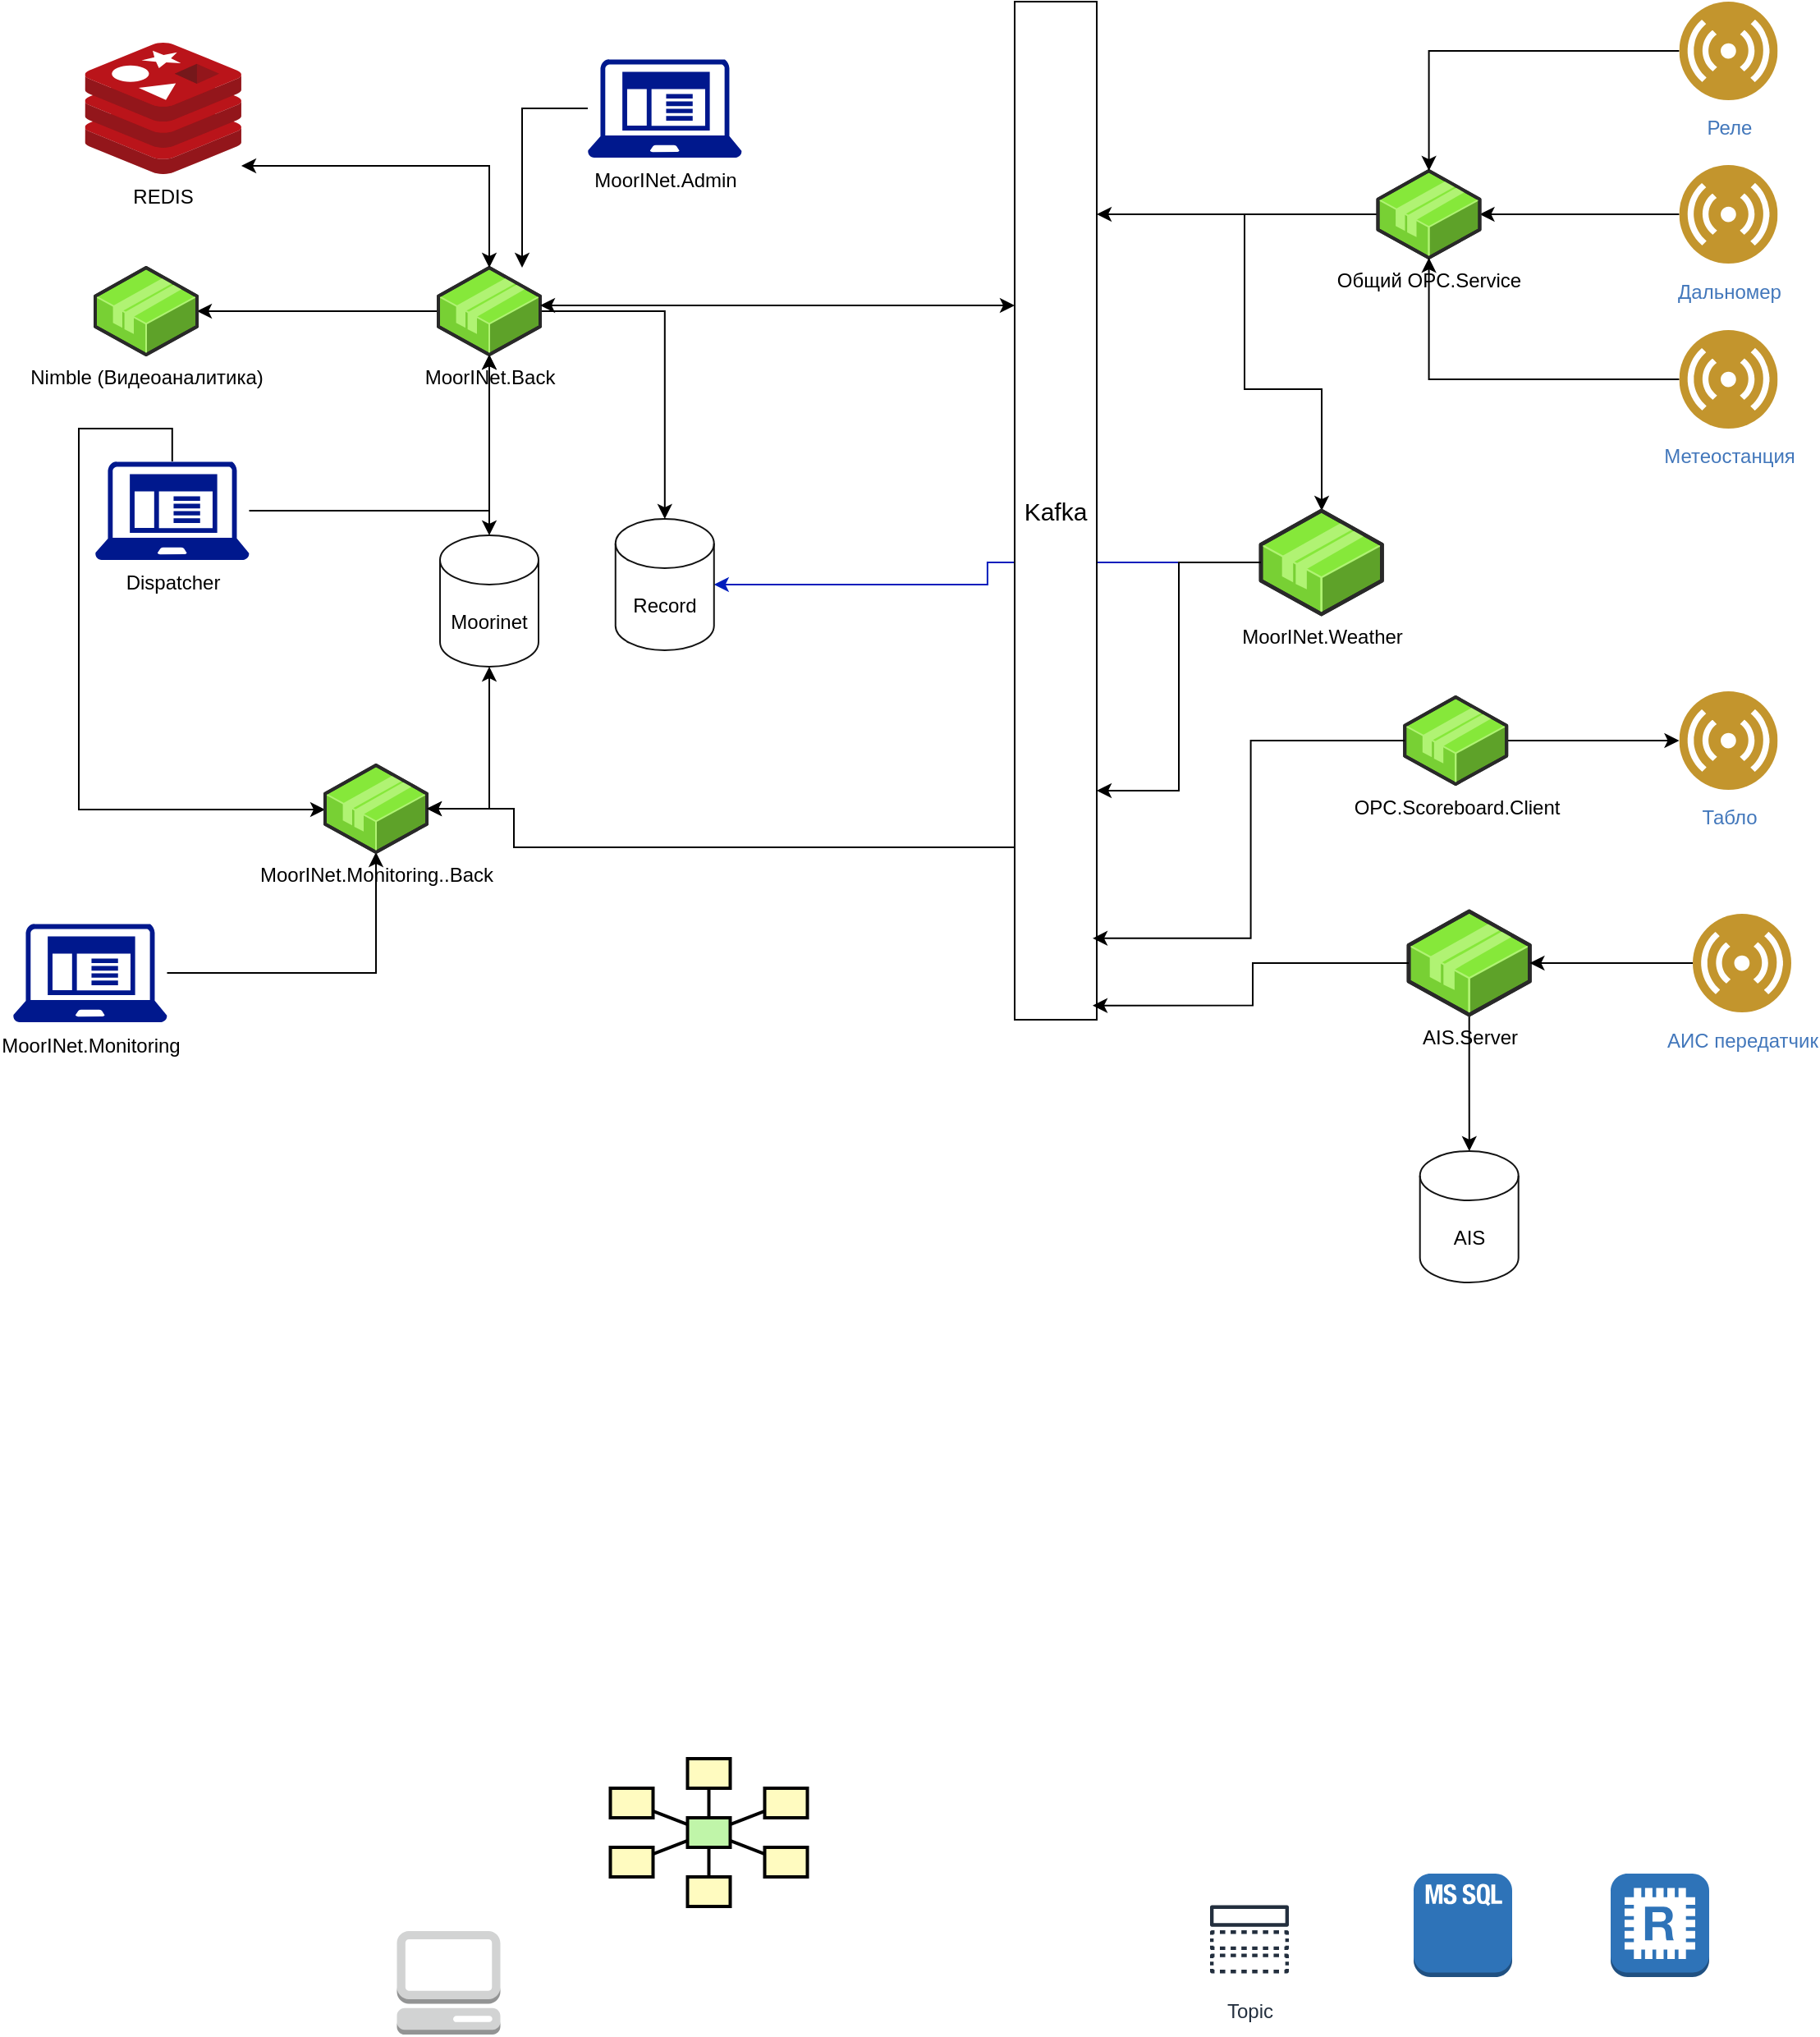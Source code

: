 <mxfile version="24.2.1" type="github" pages="3">
  <diagram name="Архитектура MoorINEt" id="Mr9srXh7-GfqGZqTZkpS">
    <mxGraphModel dx="1687" dy="878" grid="1" gridSize="10" guides="1" tooltips="1" connect="1" arrows="1" fold="1" page="1" pageScale="1" pageWidth="1169" pageHeight="827" math="0" shadow="0">
      <root>
        <mxCell id="0" />
        <mxCell id="1" parent="0" />
        <mxCell id="Fs93H_DkSz9XMdRRdmED-113" style="edgeStyle=orthogonalEdgeStyle;rounded=0;orthogonalLoop=1;jettySize=auto;html=1;fillColor=#0050ef;strokeColor=#001DBC;" edge="1" parent="1" source="Fs93H_DkSz9XMdRRdmED-89" target="Fs93H_DkSz9XMdRRdmED-7">
          <mxGeometry relative="1" as="geometry" />
        </mxCell>
        <mxCell id="Fs93H_DkSz9XMdRRdmED-5" value="AIS" style="shape=cylinder3;whiteSpace=wrap;html=1;boundedLbl=1;backgroundOutline=1;size=15;strokeColor=#121212;fillColor=none;" vertex="1" parent="1">
          <mxGeometry x="886.85" y="720" width="60" height="80" as="geometry" />
        </mxCell>
        <mxCell id="Fs93H_DkSz9XMdRRdmED-6" value="Moorinet" style="shape=cylinder3;whiteSpace=wrap;html=1;boundedLbl=1;backgroundOutline=1;size=15;strokeColor=#121212;fillColor=none;" vertex="1" parent="1">
          <mxGeometry x="290" y="345" width="60" height="80" as="geometry" />
        </mxCell>
        <mxCell id="Fs93H_DkSz9XMdRRdmED-7" value="Record" style="shape=cylinder3;whiteSpace=wrap;html=1;boundedLbl=1;backgroundOutline=1;size=15;strokeColor=#121212;fillColor=none;" vertex="1" parent="1">
          <mxGeometry x="396.88" y="335" width="60" height="80" as="geometry" />
        </mxCell>
        <mxCell id="Fs93H_DkSz9XMdRRdmED-17" value="" style="outlineConnect=0;dashed=0;verticalLabelPosition=bottom;verticalAlign=top;align=center;html=1;shape=mxgraph.aws3.redis;fillColor=#2E73B8;gradientColor=none;" vertex="1" parent="1">
          <mxGeometry x="1003" y="1160" width="60" height="63" as="geometry" />
        </mxCell>
        <mxCell id="Fs93H_DkSz9XMdRRdmED-18" value="" style="outlineConnect=0;dashed=0;verticalLabelPosition=bottom;verticalAlign=top;align=center;html=1;shape=mxgraph.aws3.ms_sql_instance_2;fillColor=#2E73B8;gradientColor=none;" vertex="1" parent="1">
          <mxGeometry x="883" y="1160" width="60" height="63" as="geometry" />
        </mxCell>
        <mxCell id="Fs93H_DkSz9XMdRRdmED-19" value="" style="outlineConnect=0;dashed=0;verticalLabelPosition=bottom;verticalAlign=top;align=center;html=1;shape=mxgraph.aws3.management_console;fillColor=#D2D3D3;gradientColor=none;" vertex="1" parent="1">
          <mxGeometry x="263.75" y="1195" width="63" height="63" as="geometry" />
        </mxCell>
        <mxCell id="Fs93H_DkSz9XMdRRdmED-21" value="Topic" style="sketch=0;outlineConnect=0;fontColor=#232F3E;gradientColor=none;strokeColor=#232F3E;fillColor=#ffffff;dashed=0;verticalLabelPosition=bottom;verticalAlign=top;align=center;html=1;fontSize=12;fontStyle=0;aspect=fixed;shape=mxgraph.aws4.resourceIcon;resIcon=mxgraph.aws4.topic;" vertex="1" parent="1">
          <mxGeometry x="753" y="1170" width="60" height="60" as="geometry" />
        </mxCell>
        <mxCell id="Fs93H_DkSz9XMdRRdmED-99" style="edgeStyle=orthogonalEdgeStyle;rounded=0;orthogonalLoop=1;jettySize=auto;html=1;" edge="1" parent="1" source="Fs93H_DkSz9XMdRRdmED-22" target="Fs93H_DkSz9XMdRRdmED-7">
          <mxGeometry relative="1" as="geometry" />
        </mxCell>
        <mxCell id="Fs93H_DkSz9XMdRRdmED-104" style="edgeStyle=orthogonalEdgeStyle;rounded=0;orthogonalLoop=1;jettySize=auto;html=1;startArrow=classic;startFill=1;" edge="1" parent="1" source="Fs93H_DkSz9XMdRRdmED-22" target="Fs93H_DkSz9XMdRRdmED-6">
          <mxGeometry relative="1" as="geometry" />
        </mxCell>
        <mxCell id="Fs93H_DkSz9XMdRRdmED-106" style="edgeStyle=orthogonalEdgeStyle;rounded=0;orthogonalLoop=1;jettySize=auto;html=1;" edge="1" parent="1" source="Fs93H_DkSz9XMdRRdmED-22" target="Fs93H_DkSz9XMdRRdmED-105">
          <mxGeometry relative="1" as="geometry" />
        </mxCell>
        <mxCell id="Fs93H_DkSz9XMdRRdmED-22" value="MoorINet.Back" style="verticalLabelPosition=bottom;html=1;verticalAlign=top;strokeWidth=1;align=center;outlineConnect=0;dashed=0;outlineConnect=0;shape=mxgraph.aws3d.application2;fillColor=#86E83A;strokeColor=#B0F373;aspect=fixed;" vertex="1" parent="1">
          <mxGeometry x="289" y="182" width="62" height="53" as="geometry" />
        </mxCell>
        <mxCell id="Fs93H_DkSz9XMdRRdmED-116" style="edgeStyle=orthogonalEdgeStyle;rounded=0;orthogonalLoop=1;jettySize=auto;html=1;" edge="1" parent="1" source="Fs93H_DkSz9XMdRRdmED-23" target="Fs93H_DkSz9XMdRRdmED-5">
          <mxGeometry relative="1" as="geometry" />
        </mxCell>
        <mxCell id="Fs93H_DkSz9XMdRRdmED-23" value="AIS.Server" style="verticalLabelPosition=bottom;html=1;verticalAlign=top;strokeWidth=1;align=center;outlineConnect=0;dashed=0;outlineConnect=0;shape=mxgraph.aws3d.application2;fillColor=#86E83A;strokeColor=#B0F373;aspect=fixed;" vertex="1" parent="1">
          <mxGeometry x="880" y="574" width="73.7" height="63" as="geometry" />
        </mxCell>
        <mxCell id="Fs93H_DkSz9XMdRRdmED-109" style="edgeStyle=orthogonalEdgeStyle;rounded=0;orthogonalLoop=1;jettySize=auto;html=1;" edge="1" parent="1" source="Fs93H_DkSz9XMdRRdmED-24" target="Fs93H_DkSz9XMdRRdmED-22">
          <mxGeometry relative="1" as="geometry" />
        </mxCell>
        <mxCell id="Fs93H_DkSz9XMdRRdmED-110" style="edgeStyle=orthogonalEdgeStyle;rounded=0;orthogonalLoop=1;jettySize=auto;html=1;" edge="1" parent="1" source="Fs93H_DkSz9XMdRRdmED-24" target="Fs93H_DkSz9XMdRRdmED-67">
          <mxGeometry relative="1" as="geometry">
            <Array as="points">
              <mxPoint x="70" y="280" />
              <mxPoint x="70" y="512" />
            </Array>
          </mxGeometry>
        </mxCell>
        <mxCell id="Fs93H_DkSz9XMdRRdmED-24" value="Dispatcher" style="sketch=0;aspect=fixed;pointerEvents=1;shadow=0;dashed=0;html=1;strokeColor=none;labelPosition=center;verticalLabelPosition=bottom;verticalAlign=top;align=center;fillColor=#00188D;shape=mxgraph.mscae.enterprise.client_application" vertex="1" parent="1">
          <mxGeometry x="80" y="300" width="93.75" height="60" as="geometry" />
        </mxCell>
        <mxCell id="Fs93H_DkSz9XMdRRdmED-108" style="edgeStyle=orthogonalEdgeStyle;rounded=0;orthogonalLoop=1;jettySize=auto;html=1;" edge="1" parent="1" source="Fs93H_DkSz9XMdRRdmED-25" target="Fs93H_DkSz9XMdRRdmED-22">
          <mxGeometry relative="1" as="geometry">
            <Array as="points">
              <mxPoint x="340" y="85" />
            </Array>
          </mxGeometry>
        </mxCell>
        <mxCell id="Fs93H_DkSz9XMdRRdmED-25" value="Moo&lt;span style=&quot;background-color: initial;&quot;&gt;rINet.Admin&lt;/span&gt;" style="sketch=0;aspect=fixed;pointerEvents=1;shadow=0;dashed=0;html=1;strokeColor=none;labelPosition=center;verticalLabelPosition=bottom;verticalAlign=top;align=center;fillColor=#00188D;shape=mxgraph.mscae.enterprise.client_application" vertex="1" parent="1">
          <mxGeometry x="380" y="55" width="93.75" height="60" as="geometry" />
        </mxCell>
        <mxCell id="Fs93H_DkSz9XMdRRdmED-68" style="edgeStyle=orthogonalEdgeStyle;rounded=0;orthogonalLoop=1;jettySize=auto;html=1;" edge="1" parent="1" source="Fs93H_DkSz9XMdRRdmED-26" target="Fs93H_DkSz9XMdRRdmED-67">
          <mxGeometry relative="1" as="geometry" />
        </mxCell>
        <mxCell id="Fs93H_DkSz9XMdRRdmED-26" value="MoorINet.Monitoring" style="sketch=0;aspect=fixed;pointerEvents=1;shadow=0;dashed=0;html=1;strokeColor=none;labelPosition=center;verticalLabelPosition=bottom;verticalAlign=top;align=center;fillColor=#00188D;shape=mxgraph.mscae.enterprise.client_application" vertex="1" parent="1">
          <mxGeometry x="30" y="581.5" width="93.75" height="60" as="geometry" />
        </mxCell>
        <mxCell id="Fs93H_DkSz9XMdRRdmED-27" value="" style="strokeWidth=2;dashed=0;align=center;fontSize=8;shape=rect;fillColor=#fffbc0;strokeColor=#000000;" vertex="1" parent="1">
          <mxGeometry x="440.75" y="1090" width="26" height="18" as="geometry" />
        </mxCell>
        <mxCell id="Fs93H_DkSz9XMdRRdmED-28" value="" style="strokeWidth=2;dashed=0;align=center;fontSize=8;shape=rect;fillColor=#fffbc0;strokeColor=#000000;" vertex="1" parent="1">
          <mxGeometry x="393.75" y="1108" width="26" height="18" as="geometry" />
        </mxCell>
        <mxCell id="Fs93H_DkSz9XMdRRdmED-29" value="" style="strokeWidth=2;dashed=0;align=center;fontSize=8;shape=rect;fillColor=#fffbc0;strokeColor=#000000;" vertex="1" parent="1">
          <mxGeometry x="487.75" y="1108" width="26" height="18" as="geometry" />
        </mxCell>
        <mxCell id="Fs93H_DkSz9XMdRRdmED-30" value="" style="strokeWidth=2;dashed=0;align=center;fontSize=8;shape=rect;fillColor=#fffbc0;strokeColor=#000000;" vertex="1" parent="1">
          <mxGeometry x="393.75" y="1144" width="26" height="18" as="geometry" />
        </mxCell>
        <mxCell id="Fs93H_DkSz9XMdRRdmED-31" value="" style="strokeWidth=2;dashed=0;align=center;fontSize=8;shape=rect;fillColor=#fffbc0;strokeColor=#000000;" vertex="1" parent="1">
          <mxGeometry x="487.75" y="1144" width="26" height="18" as="geometry" />
        </mxCell>
        <mxCell id="Fs93H_DkSz9XMdRRdmED-32" value="" style="strokeWidth=2;dashed=0;align=center;fontSize=8;shape=rect;fillColor=#fffbc0;strokeColor=#000000;" vertex="1" parent="1">
          <mxGeometry x="440.75" y="1162" width="26" height="18" as="geometry" />
        </mxCell>
        <mxCell id="Fs93H_DkSz9XMdRRdmED-33" value="" style="strokeWidth=2;dashed=0;align=center;fontSize=8;shape=rect;fillColor=#c0f5a9;strokeColor=#000000;" vertex="1" parent="1">
          <mxGeometry x="440.75" y="1126" width="26" height="18" as="geometry" />
        </mxCell>
        <mxCell id="Fs93H_DkSz9XMdRRdmED-34" value="" style="edgeStyle=none;endArrow=none;dashed=0;html=1;strokeWidth=2;rounded=0;" edge="1" source="Fs93H_DkSz9XMdRRdmED-33" target="Fs93H_DkSz9XMdRRdmED-27" parent="1">
          <mxGeometry relative="1" as="geometry" />
        </mxCell>
        <mxCell id="Fs93H_DkSz9XMdRRdmED-35" value="" style="edgeStyle=none;endArrow=none;dashed=0;html=1;strokeWidth=2;rounded=0;" edge="1" source="Fs93H_DkSz9XMdRRdmED-33" target="Fs93H_DkSz9XMdRRdmED-28" parent="1">
          <mxGeometry relative="1" as="geometry" />
        </mxCell>
        <mxCell id="Fs93H_DkSz9XMdRRdmED-36" value="" style="edgeStyle=none;endArrow=none;dashed=0;html=1;strokeWidth=2;rounded=0;" edge="1" source="Fs93H_DkSz9XMdRRdmED-33" target="Fs93H_DkSz9XMdRRdmED-29" parent="1">
          <mxGeometry relative="1" as="geometry" />
        </mxCell>
        <mxCell id="Fs93H_DkSz9XMdRRdmED-37" value="" style="edgeStyle=none;endArrow=none;dashed=0;html=1;strokeWidth=2;rounded=0;" edge="1" source="Fs93H_DkSz9XMdRRdmED-33" target="Fs93H_DkSz9XMdRRdmED-30" parent="1">
          <mxGeometry relative="1" as="geometry" />
        </mxCell>
        <mxCell id="Fs93H_DkSz9XMdRRdmED-38" value="" style="edgeStyle=none;endArrow=none;dashed=0;html=1;strokeWidth=2;rounded=0;" edge="1" source="Fs93H_DkSz9XMdRRdmED-33" target="Fs93H_DkSz9XMdRRdmED-31" parent="1">
          <mxGeometry relative="1" as="geometry" />
        </mxCell>
        <mxCell id="Fs93H_DkSz9XMdRRdmED-39" value="" style="edgeStyle=none;endArrow=none;dashed=0;html=1;strokeWidth=2;rounded=0;" edge="1" source="Fs93H_DkSz9XMdRRdmED-33" target="Fs93H_DkSz9XMdRRdmED-32" parent="1">
          <mxGeometry relative="1" as="geometry" />
        </mxCell>
        <mxCell id="Fs93H_DkSz9XMdRRdmED-115" style="edgeStyle=orthogonalEdgeStyle;rounded=0;orthogonalLoop=1;jettySize=auto;html=1;startArrow=classic;startFill=1;" edge="1" parent="1" source="Fs93H_DkSz9XMdRRdmED-40" target="Fs93H_DkSz9XMdRRdmED-22">
          <mxGeometry relative="1" as="geometry">
            <Array as="points">
              <mxPoint x="320" y="120" />
            </Array>
          </mxGeometry>
        </mxCell>
        <mxCell id="Fs93H_DkSz9XMdRRdmED-40" value="REDIS" style="image;sketch=0;aspect=fixed;html=1;points=[];align=center;fontSize=12;image=img/lib/mscae/Cache_Redis_Product.svg;" vertex="1" parent="1">
          <mxGeometry x="73.75" y="45" width="95.24" height="80" as="geometry" />
        </mxCell>
        <mxCell id="Fs93H_DkSz9XMdRRdmED-42" style="edgeStyle=orthogonalEdgeStyle;rounded=0;orthogonalLoop=1;jettySize=auto;html=1;" edge="1" parent="1" source="Fs93H_DkSz9XMdRRdmED-41" target="Fs93H_DkSz9XMdRRdmED-23">
          <mxGeometry relative="1" as="geometry" />
        </mxCell>
        <mxCell id="Fs93H_DkSz9XMdRRdmED-41" value="АИС передатчик" style="image;aspect=fixed;perimeter=ellipsePerimeter;html=1;align=center;shadow=0;dashed=0;fontColor=#4277BB;labelBackgroundColor=default;fontSize=12;spacingTop=3;image=img/lib/ibm/users/sensor.svg;" vertex="1" parent="1">
          <mxGeometry x="1053" y="575.5" width="60" height="60" as="geometry" />
        </mxCell>
        <mxCell id="Fs93H_DkSz9XMdRRdmED-54" style="edgeStyle=orthogonalEdgeStyle;rounded=0;orthogonalLoop=1;jettySize=auto;html=1;" edge="1" parent="1" source="Fs93H_DkSz9XMdRRdmED-52" target="Fs93H_DkSz9XMdRRdmED-53">
          <mxGeometry relative="1" as="geometry" />
        </mxCell>
        <mxCell id="Fs93H_DkSz9XMdRRdmED-52" value="Дальномер" style="image;aspect=fixed;perimeter=ellipsePerimeter;html=1;align=center;shadow=0;dashed=0;fontColor=#4277BB;labelBackgroundColor=default;fontSize=12;spacingTop=3;image=img/lib/ibm/users/sensor.svg;" vertex="1" parent="1">
          <mxGeometry x="1044.75" y="119.5" width="60" height="60" as="geometry" />
        </mxCell>
        <mxCell id="Fs93H_DkSz9XMdRRdmED-88" style="edgeStyle=orthogonalEdgeStyle;rounded=0;orthogonalLoop=1;jettySize=auto;html=1;" edge="1" parent="1" source="Fs93H_DkSz9XMdRRdmED-53" target="Fs93H_DkSz9XMdRRdmED-87">
          <mxGeometry relative="1" as="geometry">
            <Array as="points">
              <mxPoint x="710" y="150" />
              <mxPoint x="710" y="150" />
            </Array>
          </mxGeometry>
        </mxCell>
        <mxCell id="Fs93H_DkSz9XMdRRdmED-94" style="edgeStyle=orthogonalEdgeStyle;rounded=0;orthogonalLoop=1;jettySize=auto;html=1;" edge="1" parent="1" source="Fs93H_DkSz9XMdRRdmED-53" target="Fs93H_DkSz9XMdRRdmED-89">
          <mxGeometry relative="1" as="geometry">
            <Array as="points">
              <mxPoint x="780" y="150" />
              <mxPoint x="780" y="256" />
              <mxPoint x="827" y="256" />
            </Array>
          </mxGeometry>
        </mxCell>
        <mxCell id="Fs93H_DkSz9XMdRRdmED-53" value="Общий OPC.Service" style="verticalLabelPosition=bottom;html=1;verticalAlign=top;strokeWidth=1;align=center;outlineConnect=0;dashed=0;outlineConnect=0;shape=mxgraph.aws3d.application2;fillColor=#86E83A;strokeColor=#B0F373;aspect=fixed;" vertex="1" parent="1">
          <mxGeometry x="861.25" y="123" width="62" height="53" as="geometry" />
        </mxCell>
        <mxCell id="Fs93H_DkSz9XMdRRdmED-55" value="Табло" style="image;aspect=fixed;perimeter=ellipsePerimeter;html=1;align=center;shadow=0;dashed=0;fontColor=#4277BB;labelBackgroundColor=default;fontSize=12;spacingTop=3;image=img/lib/ibm/users/sensor.svg;" vertex="1" parent="1">
          <mxGeometry x="1044.75" y="440" width="60" height="60" as="geometry" />
        </mxCell>
        <mxCell id="Fs93H_DkSz9XMdRRdmED-57" style="edgeStyle=orthogonalEdgeStyle;rounded=0;orthogonalLoop=1;jettySize=auto;html=1;" edge="1" parent="1" source="Fs93H_DkSz9XMdRRdmED-56" target="Fs93H_DkSz9XMdRRdmED-55">
          <mxGeometry relative="1" as="geometry" />
        </mxCell>
        <mxCell id="Fs93H_DkSz9XMdRRdmED-56" value="OPC.Scoreboard.Client" style="verticalLabelPosition=bottom;html=1;verticalAlign=top;strokeWidth=1;align=center;outlineConnect=0;dashed=0;outlineConnect=0;shape=mxgraph.aws3d.application2;fillColor=#86E83A;strokeColor=#B0F373;aspect=fixed;" vertex="1" parent="1">
          <mxGeometry x="877.6" y="443.5" width="62" height="53" as="geometry" />
        </mxCell>
        <mxCell id="Fs93H_DkSz9XMdRRdmED-67" value="MoorINet.Monitoring.&lt;span style=&quot;background-color: initial;&quot;&gt;.Back&lt;/span&gt;" style="verticalLabelPosition=bottom;html=1;verticalAlign=top;strokeWidth=1;align=center;outlineConnect=0;dashed=0;outlineConnect=0;shape=mxgraph.aws3d.application2;fillColor=#86E83A;strokeColor=#B0F373;aspect=fixed;" vertex="1" parent="1">
          <mxGeometry x="220" y="485" width="62" height="53" as="geometry" />
        </mxCell>
        <mxCell id="Fs93H_DkSz9XMdRRdmED-84" style="edgeStyle=orthogonalEdgeStyle;rounded=0;orthogonalLoop=1;jettySize=auto;html=1;" edge="1" parent="1" source="Fs93H_DkSz9XMdRRdmED-83" target="Fs93H_DkSz9XMdRRdmED-53">
          <mxGeometry relative="1" as="geometry" />
        </mxCell>
        <mxCell id="Fs93H_DkSz9XMdRRdmED-83" value="Метеостанция" style="image;aspect=fixed;perimeter=ellipsePerimeter;html=1;align=center;shadow=0;dashed=0;fontColor=#4277BB;labelBackgroundColor=default;fontSize=12;spacingTop=3;image=img/lib/ibm/users/sensor.svg;" vertex="1" parent="1">
          <mxGeometry x="1044.75" y="220" width="60" height="60" as="geometry" />
        </mxCell>
        <mxCell id="Fs93H_DkSz9XMdRRdmED-86" style="edgeStyle=orthogonalEdgeStyle;rounded=0;orthogonalLoop=1;jettySize=auto;html=1;" edge="1" parent="1" source="Fs93H_DkSz9XMdRRdmED-85" target="Fs93H_DkSz9XMdRRdmED-53">
          <mxGeometry relative="1" as="geometry" />
        </mxCell>
        <mxCell id="Fs93H_DkSz9XMdRRdmED-85" value="Реле" style="image;aspect=fixed;perimeter=ellipsePerimeter;html=1;align=center;shadow=0;dashed=0;fontColor=#4277BB;labelBackgroundColor=default;fontSize=12;spacingTop=3;image=img/lib/ibm/users/sensor.svg;" vertex="1" parent="1">
          <mxGeometry x="1044.75" y="20" width="60" height="60" as="geometry" />
        </mxCell>
        <mxCell id="Fs93H_DkSz9XMdRRdmED-92" style="edgeStyle=orthogonalEdgeStyle;rounded=0;orthogonalLoop=1;jettySize=auto;html=1;startArrow=classic;startFill=1;" edge="1" parent="1" source="Fs93H_DkSz9XMdRRdmED-87" target="Fs93H_DkSz9XMdRRdmED-22">
          <mxGeometry relative="1" as="geometry">
            <Array as="points">
              <mxPoint x="560" y="205" />
              <mxPoint x="560" y="205" />
            </Array>
          </mxGeometry>
        </mxCell>
        <mxCell id="Fs93H_DkSz9XMdRRdmED-98" style="edgeStyle=orthogonalEdgeStyle;rounded=0;orthogonalLoop=1;jettySize=auto;html=1;" edge="1" parent="1" source="Fs93H_DkSz9XMdRRdmED-87" target="Fs93H_DkSz9XMdRRdmED-67">
          <mxGeometry relative="1" as="geometry">
            <Array as="points">
              <mxPoint x="335" y="535" />
            </Array>
          </mxGeometry>
        </mxCell>
        <mxCell id="Fs93H_DkSz9XMdRRdmED-87" value="&lt;font style=&quot;font-size: 15px;&quot;&gt;Kafka&lt;/font&gt;" style="rounded=0;whiteSpace=wrap;html=1;" vertex="1" parent="1">
          <mxGeometry x="640" y="20" width="50" height="620" as="geometry" />
        </mxCell>
        <mxCell id="Fs93H_DkSz9XMdRRdmED-89" value="MoorINet.Weather" style="verticalLabelPosition=bottom;html=1;verticalAlign=top;strokeWidth=1;align=center;outlineConnect=0;dashed=0;outlineConnect=0;shape=mxgraph.aws3d.application2;fillColor=#86E83A;strokeColor=#B0F373;aspect=fixed;" vertex="1" parent="1">
          <mxGeometry x="790" y="330" width="73.7" height="63" as="geometry" />
        </mxCell>
        <mxCell id="Fs93H_DkSz9XMdRRdmED-91" style="edgeStyle=orthogonalEdgeStyle;rounded=0;orthogonalLoop=1;jettySize=auto;html=1;entryX=1;entryY=0.775;entryDx=0;entryDy=0;entryPerimeter=0;" edge="1" parent="1" source="Fs93H_DkSz9XMdRRdmED-89" target="Fs93H_DkSz9XMdRRdmED-87">
          <mxGeometry relative="1" as="geometry" />
        </mxCell>
        <mxCell id="Fs93H_DkSz9XMdRRdmED-103" style="edgeStyle=orthogonalEdgeStyle;rounded=0;orthogonalLoop=1;jettySize=auto;html=1;entryX=0.5;entryY=1;entryDx=0;entryDy=0;entryPerimeter=0;startArrow=classic;startFill=1;" edge="1" parent="1" source="Fs93H_DkSz9XMdRRdmED-67" target="Fs93H_DkSz9XMdRRdmED-6">
          <mxGeometry relative="1" as="geometry" />
        </mxCell>
        <mxCell id="Fs93H_DkSz9XMdRRdmED-105" value="Nimble (Видеоаналитика)&lt;div&gt;&lt;br&gt;&lt;/div&gt;" style="verticalLabelPosition=bottom;html=1;verticalAlign=top;strokeWidth=1;align=center;outlineConnect=0;dashed=0;outlineConnect=0;shape=mxgraph.aws3d.application2;fillColor=#86E83A;strokeColor=#B0F373;aspect=fixed;" vertex="1" parent="1">
          <mxGeometry x="80" y="182" width="62" height="53" as="geometry" />
        </mxCell>
        <mxCell id="Fs93H_DkSz9XMdRRdmED-107" style="edgeStyle=orthogonalEdgeStyle;rounded=0;orthogonalLoop=1;jettySize=auto;html=1;entryX=0.95;entryY=0.92;entryDx=0;entryDy=0;entryPerimeter=0;" edge="1" parent="1" source="Fs93H_DkSz9XMdRRdmED-56" target="Fs93H_DkSz9XMdRRdmED-87">
          <mxGeometry relative="1" as="geometry" />
        </mxCell>
        <mxCell id="Fs93H_DkSz9XMdRRdmED-112" style="edgeStyle=orthogonalEdgeStyle;rounded=0;orthogonalLoop=1;jettySize=auto;html=1;entryX=0.95;entryY=0.986;entryDx=0;entryDy=0;entryPerimeter=0;" edge="1" parent="1" source="Fs93H_DkSz9XMdRRdmED-23" target="Fs93H_DkSz9XMdRRdmED-87">
          <mxGeometry relative="1" as="geometry" />
        </mxCell>
      </root>
    </mxGraphModel>
  </diagram>
  <diagram name="Схема потоков" id="F0cS0Gs8Mj0JFTBbpX2X">
    <mxGraphModel dx="1687" dy="878" grid="1" gridSize="10" guides="1" tooltips="1" connect="1" arrows="1" fold="1" page="1" pageScale="1" pageWidth="1169" pageHeight="827" math="0" shadow="0">
      <root>
        <mxCell id="6UkphGLPWZeksNI3lMy7-0" />
        <mxCell id="6UkphGLPWZeksNI3lMy7-1" parent="6UkphGLPWZeksNI3lMy7-0" />
        <mxCell id="6UkphGLPWZeksNI3lMy7-2" style="edgeStyle=orthogonalEdgeStyle;rounded=0;orthogonalLoop=1;jettySize=auto;html=1;fillColor=#0050ef;strokeColor=#001DBC;" edge="1" parent="6UkphGLPWZeksNI3lMy7-1" source="6UkphGLPWZeksNI3lMy7-56" target="6UkphGLPWZeksNI3lMy7-5">
          <mxGeometry relative="1" as="geometry" />
        </mxCell>
        <mxCell id="6UkphGLPWZeksNI3lMy7-3" value="AIS" style="shape=cylinder3;whiteSpace=wrap;html=1;boundedLbl=1;backgroundOutline=1;size=15;strokeColor=#121212;fillColor=none;" vertex="1" parent="6UkphGLPWZeksNI3lMy7-1">
          <mxGeometry x="886.85" y="720" width="60" height="80" as="geometry" />
        </mxCell>
        <mxCell id="6UkphGLPWZeksNI3lMy7-4" value="Moorinet" style="shape=cylinder3;whiteSpace=wrap;html=1;boundedLbl=1;backgroundOutline=1;size=15;strokeColor=#121212;fillColor=none;" vertex="1" parent="6UkphGLPWZeksNI3lMy7-1">
          <mxGeometry x="290" y="345" width="60" height="80" as="geometry" />
        </mxCell>
        <mxCell id="6UkphGLPWZeksNI3lMy7-5" value="Record" style="shape=cylinder3;whiteSpace=wrap;html=1;boundedLbl=1;backgroundOutline=1;size=15;strokeColor=#121212;fillColor=none;" vertex="1" parent="6UkphGLPWZeksNI3lMy7-1">
          <mxGeometry x="396.88" y="335" width="60" height="80" as="geometry" />
        </mxCell>
        <mxCell id="6UkphGLPWZeksNI3lMy7-6" value="" style="outlineConnect=0;dashed=0;verticalLabelPosition=bottom;verticalAlign=top;align=center;html=1;shape=mxgraph.aws3.redis;fillColor=#2E73B8;gradientColor=none;" vertex="1" parent="6UkphGLPWZeksNI3lMy7-1">
          <mxGeometry x="1003" y="1160" width="60" height="63" as="geometry" />
        </mxCell>
        <mxCell id="6UkphGLPWZeksNI3lMy7-7" value="" style="outlineConnect=0;dashed=0;verticalLabelPosition=bottom;verticalAlign=top;align=center;html=1;shape=mxgraph.aws3.ms_sql_instance_2;fillColor=#2E73B8;gradientColor=none;" vertex="1" parent="6UkphGLPWZeksNI3lMy7-1">
          <mxGeometry x="883" y="1160" width="60" height="63" as="geometry" />
        </mxCell>
        <mxCell id="6UkphGLPWZeksNI3lMy7-8" value="" style="outlineConnect=0;dashed=0;verticalLabelPosition=bottom;verticalAlign=top;align=center;html=1;shape=mxgraph.aws3.management_console;fillColor=#D2D3D3;gradientColor=none;" vertex="1" parent="6UkphGLPWZeksNI3lMy7-1">
          <mxGeometry x="263.75" y="1195" width="63" height="63" as="geometry" />
        </mxCell>
        <mxCell id="6UkphGLPWZeksNI3lMy7-9" value="Topic" style="sketch=0;outlineConnect=0;fontColor=#232F3E;gradientColor=none;strokeColor=#232F3E;fillColor=#ffffff;dashed=0;verticalLabelPosition=bottom;verticalAlign=top;align=center;html=1;fontSize=12;fontStyle=0;aspect=fixed;shape=mxgraph.aws4.resourceIcon;resIcon=mxgraph.aws4.topic;" vertex="1" parent="6UkphGLPWZeksNI3lMy7-1">
          <mxGeometry x="753" y="1170" width="60" height="60" as="geometry" />
        </mxCell>
        <mxCell id="6UkphGLPWZeksNI3lMy7-10" style="edgeStyle=orthogonalEdgeStyle;rounded=0;orthogonalLoop=1;jettySize=auto;html=1;" edge="1" parent="6UkphGLPWZeksNI3lMy7-1" source="6UkphGLPWZeksNI3lMy7-13" target="6UkphGLPWZeksNI3lMy7-5">
          <mxGeometry relative="1" as="geometry" />
        </mxCell>
        <mxCell id="6UkphGLPWZeksNI3lMy7-11" style="edgeStyle=orthogonalEdgeStyle;rounded=0;orthogonalLoop=1;jettySize=auto;html=1;startArrow=classic;startFill=1;" edge="1" parent="6UkphGLPWZeksNI3lMy7-1" source="6UkphGLPWZeksNI3lMy7-13" target="6UkphGLPWZeksNI3lMy7-4">
          <mxGeometry relative="1" as="geometry" />
        </mxCell>
        <mxCell id="6UkphGLPWZeksNI3lMy7-12" style="edgeStyle=orthogonalEdgeStyle;rounded=0;orthogonalLoop=1;jettySize=auto;html=1;" edge="1" parent="6UkphGLPWZeksNI3lMy7-1" source="6UkphGLPWZeksNI3lMy7-13" target="6UkphGLPWZeksNI3lMy7-59">
          <mxGeometry relative="1" as="geometry" />
        </mxCell>
        <mxCell id="6UkphGLPWZeksNI3lMy7-13" value="MoorINet.Back" style="verticalLabelPosition=bottom;html=1;verticalAlign=top;strokeWidth=1;align=center;outlineConnect=0;dashed=0;outlineConnect=0;shape=mxgraph.aws3d.application2;fillColor=#86E83A;strokeColor=#B0F373;aspect=fixed;" vertex="1" parent="6UkphGLPWZeksNI3lMy7-1">
          <mxGeometry x="288" y="140" width="62" height="53" as="geometry" />
        </mxCell>
        <mxCell id="6UkphGLPWZeksNI3lMy7-14" style="edgeStyle=orthogonalEdgeStyle;rounded=0;orthogonalLoop=1;jettySize=auto;html=1;" edge="1" parent="6UkphGLPWZeksNI3lMy7-1" source="6UkphGLPWZeksNI3lMy7-15" target="6UkphGLPWZeksNI3lMy7-3">
          <mxGeometry relative="1" as="geometry" />
        </mxCell>
        <mxCell id="6UkphGLPWZeksNI3lMy7-15" value="AIS.Server" style="verticalLabelPosition=bottom;html=1;verticalAlign=top;strokeWidth=1;align=center;outlineConnect=0;dashed=0;outlineConnect=0;shape=mxgraph.aws3d.application2;fillColor=#86E83A;strokeColor=#B0F373;aspect=fixed;" vertex="1" parent="6UkphGLPWZeksNI3lMy7-1">
          <mxGeometry x="880" y="574" width="73.7" height="63" as="geometry" />
        </mxCell>
        <mxCell id="6UkphGLPWZeksNI3lMy7-23" value="" style="strokeWidth=2;dashed=0;align=center;fontSize=8;shape=rect;fillColor=#fffbc0;strokeColor=#000000;" vertex="1" parent="6UkphGLPWZeksNI3lMy7-1">
          <mxGeometry x="440.75" y="1090" width="26" height="18" as="geometry" />
        </mxCell>
        <mxCell id="6UkphGLPWZeksNI3lMy7-24" value="" style="strokeWidth=2;dashed=0;align=center;fontSize=8;shape=rect;fillColor=#fffbc0;strokeColor=#000000;" vertex="1" parent="6UkphGLPWZeksNI3lMy7-1">
          <mxGeometry x="393.75" y="1108" width="26" height="18" as="geometry" />
        </mxCell>
        <mxCell id="6UkphGLPWZeksNI3lMy7-25" value="" style="strokeWidth=2;dashed=0;align=center;fontSize=8;shape=rect;fillColor=#fffbc0;strokeColor=#000000;" vertex="1" parent="6UkphGLPWZeksNI3lMy7-1">
          <mxGeometry x="487.75" y="1108" width="26" height="18" as="geometry" />
        </mxCell>
        <mxCell id="6UkphGLPWZeksNI3lMy7-26" value="" style="strokeWidth=2;dashed=0;align=center;fontSize=8;shape=rect;fillColor=#fffbc0;strokeColor=#000000;" vertex="1" parent="6UkphGLPWZeksNI3lMy7-1">
          <mxGeometry x="393.75" y="1144" width="26" height="18" as="geometry" />
        </mxCell>
        <mxCell id="6UkphGLPWZeksNI3lMy7-27" value="" style="strokeWidth=2;dashed=0;align=center;fontSize=8;shape=rect;fillColor=#fffbc0;strokeColor=#000000;" vertex="1" parent="6UkphGLPWZeksNI3lMy7-1">
          <mxGeometry x="487.75" y="1144" width="26" height="18" as="geometry" />
        </mxCell>
        <mxCell id="6UkphGLPWZeksNI3lMy7-28" value="" style="strokeWidth=2;dashed=0;align=center;fontSize=8;shape=rect;fillColor=#fffbc0;strokeColor=#000000;" vertex="1" parent="6UkphGLPWZeksNI3lMy7-1">
          <mxGeometry x="440.75" y="1162" width="26" height="18" as="geometry" />
        </mxCell>
        <mxCell id="6UkphGLPWZeksNI3lMy7-29" value="" style="strokeWidth=2;dashed=0;align=center;fontSize=8;shape=rect;fillColor=#c0f5a9;strokeColor=#000000;" vertex="1" parent="6UkphGLPWZeksNI3lMy7-1">
          <mxGeometry x="440.75" y="1126" width="26" height="18" as="geometry" />
        </mxCell>
        <mxCell id="6UkphGLPWZeksNI3lMy7-30" value="" style="edgeStyle=none;endArrow=none;dashed=0;html=1;strokeWidth=2;rounded=0;" edge="1" parent="6UkphGLPWZeksNI3lMy7-1" source="6UkphGLPWZeksNI3lMy7-29" target="6UkphGLPWZeksNI3lMy7-23">
          <mxGeometry relative="1" as="geometry" />
        </mxCell>
        <mxCell id="6UkphGLPWZeksNI3lMy7-31" value="" style="edgeStyle=none;endArrow=none;dashed=0;html=1;strokeWidth=2;rounded=0;" edge="1" parent="6UkphGLPWZeksNI3lMy7-1" source="6UkphGLPWZeksNI3lMy7-29" target="6UkphGLPWZeksNI3lMy7-24">
          <mxGeometry relative="1" as="geometry" />
        </mxCell>
        <mxCell id="6UkphGLPWZeksNI3lMy7-32" value="" style="edgeStyle=none;endArrow=none;dashed=0;html=1;strokeWidth=2;rounded=0;" edge="1" parent="6UkphGLPWZeksNI3lMy7-1" source="6UkphGLPWZeksNI3lMy7-29" target="6UkphGLPWZeksNI3lMy7-25">
          <mxGeometry relative="1" as="geometry" />
        </mxCell>
        <mxCell id="6UkphGLPWZeksNI3lMy7-33" value="" style="edgeStyle=none;endArrow=none;dashed=0;html=1;strokeWidth=2;rounded=0;" edge="1" parent="6UkphGLPWZeksNI3lMy7-1" source="6UkphGLPWZeksNI3lMy7-29" target="6UkphGLPWZeksNI3lMy7-26">
          <mxGeometry relative="1" as="geometry" />
        </mxCell>
        <mxCell id="6UkphGLPWZeksNI3lMy7-34" value="" style="edgeStyle=none;endArrow=none;dashed=0;html=1;strokeWidth=2;rounded=0;" edge="1" parent="6UkphGLPWZeksNI3lMy7-1" source="6UkphGLPWZeksNI3lMy7-29" target="6UkphGLPWZeksNI3lMy7-27">
          <mxGeometry relative="1" as="geometry" />
        </mxCell>
        <mxCell id="6UkphGLPWZeksNI3lMy7-35" value="" style="edgeStyle=none;endArrow=none;dashed=0;html=1;strokeWidth=2;rounded=0;" edge="1" parent="6UkphGLPWZeksNI3lMy7-1" source="6UkphGLPWZeksNI3lMy7-29" target="6UkphGLPWZeksNI3lMy7-28">
          <mxGeometry relative="1" as="geometry" />
        </mxCell>
        <mxCell id="6UkphGLPWZeksNI3lMy7-36" style="edgeStyle=orthogonalEdgeStyle;rounded=0;orthogonalLoop=1;jettySize=auto;html=1;startArrow=classic;startFill=1;" edge="1" parent="6UkphGLPWZeksNI3lMy7-1" source="6UkphGLPWZeksNI3lMy7-37" target="6UkphGLPWZeksNI3lMy7-13">
          <mxGeometry relative="1" as="geometry">
            <Array as="points">
              <mxPoint x="320" y="120" />
            </Array>
          </mxGeometry>
        </mxCell>
        <mxCell id="6UkphGLPWZeksNI3lMy7-37" value="REDIS" style="image;sketch=0;aspect=fixed;html=1;points=[];align=center;fontSize=12;image=img/lib/mscae/Cache_Redis_Product.svg;" vertex="1" parent="6UkphGLPWZeksNI3lMy7-1">
          <mxGeometry x="73.75" y="45" width="95.24" height="80" as="geometry" />
        </mxCell>
        <mxCell id="6UkphGLPWZeksNI3lMy7-38" style="edgeStyle=orthogonalEdgeStyle;rounded=0;orthogonalLoop=1;jettySize=auto;html=1;" edge="1" parent="6UkphGLPWZeksNI3lMy7-1" source="6UkphGLPWZeksNI3lMy7-39" target="6UkphGLPWZeksNI3lMy7-15">
          <mxGeometry relative="1" as="geometry" />
        </mxCell>
        <mxCell id="6UkphGLPWZeksNI3lMy7-39" value="АИС передатчик" style="image;aspect=fixed;perimeter=ellipsePerimeter;html=1;align=center;shadow=0;dashed=0;fontColor=#4277BB;labelBackgroundColor=default;fontSize=12;spacingTop=3;image=img/lib/ibm/users/sensor.svg;" vertex="1" parent="6UkphGLPWZeksNI3lMy7-1">
          <mxGeometry x="1053" y="575.5" width="60" height="60" as="geometry" />
        </mxCell>
        <mxCell id="6UkphGLPWZeksNI3lMy7-40" style="edgeStyle=orthogonalEdgeStyle;rounded=0;orthogonalLoop=1;jettySize=auto;html=1;" edge="1" parent="6UkphGLPWZeksNI3lMy7-1" source="6UkphGLPWZeksNI3lMy7-41" target="6UkphGLPWZeksNI3lMy7-44">
          <mxGeometry relative="1" as="geometry" />
        </mxCell>
        <mxCell id="6UkphGLPWZeksNI3lMy7-41" value="Дальномер" style="image;aspect=fixed;perimeter=ellipsePerimeter;html=1;align=center;shadow=0;dashed=0;fontColor=#4277BB;labelBackgroundColor=default;fontSize=12;spacingTop=3;image=img/lib/ibm/users/sensor.svg;" vertex="1" parent="6UkphGLPWZeksNI3lMy7-1">
          <mxGeometry x="1044.75" y="119.5" width="60" height="60" as="geometry" />
        </mxCell>
        <mxCell id="6UkphGLPWZeksNI3lMy7-42" style="edgeStyle=orthogonalEdgeStyle;rounded=0;orthogonalLoop=1;jettySize=auto;html=1;" edge="1" parent="6UkphGLPWZeksNI3lMy7-1" source="6UkphGLPWZeksNI3lMy7-44" target="6UkphGLPWZeksNI3lMy7-55">
          <mxGeometry relative="1" as="geometry">
            <Array as="points">
              <mxPoint x="710" y="150" />
              <mxPoint x="710" y="150" />
            </Array>
          </mxGeometry>
        </mxCell>
        <mxCell id="6UkphGLPWZeksNI3lMy7-43" style="edgeStyle=orthogonalEdgeStyle;rounded=0;orthogonalLoop=1;jettySize=auto;html=1;" edge="1" parent="6UkphGLPWZeksNI3lMy7-1" source="6UkphGLPWZeksNI3lMy7-44" target="6UkphGLPWZeksNI3lMy7-56">
          <mxGeometry relative="1" as="geometry">
            <Array as="points">
              <mxPoint x="780" y="150" />
              <mxPoint x="780" y="256" />
              <mxPoint x="827" y="256" />
            </Array>
          </mxGeometry>
        </mxCell>
        <mxCell id="6UkphGLPWZeksNI3lMy7-44" value="Общий OPC.Service" style="verticalLabelPosition=bottom;html=1;verticalAlign=top;strokeWidth=1;align=center;outlineConnect=0;dashed=0;outlineConnect=0;shape=mxgraph.aws3d.application2;fillColor=#86E83A;strokeColor=#B0F373;aspect=fixed;" vertex="1" parent="6UkphGLPWZeksNI3lMy7-1">
          <mxGeometry x="861.25" y="123" width="62" height="53" as="geometry" />
        </mxCell>
        <mxCell id="6UkphGLPWZeksNI3lMy7-45" value="Табло" style="image;aspect=fixed;perimeter=ellipsePerimeter;html=1;align=center;shadow=0;dashed=0;fontColor=#4277BB;labelBackgroundColor=default;fontSize=12;spacingTop=3;image=img/lib/ibm/users/sensor.svg;" vertex="1" parent="6UkphGLPWZeksNI3lMy7-1">
          <mxGeometry x="1044.75" y="440" width="60" height="60" as="geometry" />
        </mxCell>
        <mxCell id="6UkphGLPWZeksNI3lMy7-46" style="edgeStyle=orthogonalEdgeStyle;rounded=0;orthogonalLoop=1;jettySize=auto;html=1;" edge="1" parent="6UkphGLPWZeksNI3lMy7-1" source="6UkphGLPWZeksNI3lMy7-47" target="6UkphGLPWZeksNI3lMy7-45">
          <mxGeometry relative="1" as="geometry" />
        </mxCell>
        <mxCell id="6UkphGLPWZeksNI3lMy7-47" value="OPC.Scoreboard.Client" style="verticalLabelPosition=bottom;html=1;verticalAlign=top;strokeWidth=1;align=center;outlineConnect=0;dashed=0;outlineConnect=0;shape=mxgraph.aws3d.application2;fillColor=#86E83A;strokeColor=#B0F373;aspect=fixed;" vertex="1" parent="6UkphGLPWZeksNI3lMy7-1">
          <mxGeometry x="877.6" y="443.5" width="62" height="53" as="geometry" />
        </mxCell>
        <mxCell id="6UkphGLPWZeksNI3lMy7-48" value="MoorINet.Monitoring.&lt;span style=&quot;background-color: initial;&quot;&gt;.Back&lt;/span&gt;" style="verticalLabelPosition=bottom;html=1;verticalAlign=top;strokeWidth=1;align=center;outlineConnect=0;dashed=0;outlineConnect=0;shape=mxgraph.aws3d.application2;fillColor=#86E83A;strokeColor=#B0F373;aspect=fixed;" vertex="1" parent="6UkphGLPWZeksNI3lMy7-1">
          <mxGeometry x="220" y="485" width="62" height="53" as="geometry" />
        </mxCell>
        <mxCell id="6UkphGLPWZeksNI3lMy7-49" style="edgeStyle=orthogonalEdgeStyle;rounded=0;orthogonalLoop=1;jettySize=auto;html=1;" edge="1" parent="6UkphGLPWZeksNI3lMy7-1" source="6UkphGLPWZeksNI3lMy7-50" target="6UkphGLPWZeksNI3lMy7-44">
          <mxGeometry relative="1" as="geometry" />
        </mxCell>
        <mxCell id="6UkphGLPWZeksNI3lMy7-50" value="Метеостанция" style="image;aspect=fixed;perimeter=ellipsePerimeter;html=1;align=center;shadow=0;dashed=0;fontColor=#4277BB;labelBackgroundColor=default;fontSize=12;spacingTop=3;image=img/lib/ibm/users/sensor.svg;" vertex="1" parent="6UkphGLPWZeksNI3lMy7-1">
          <mxGeometry x="1044.75" y="220" width="60" height="60" as="geometry" />
        </mxCell>
        <mxCell id="6UkphGLPWZeksNI3lMy7-51" style="edgeStyle=orthogonalEdgeStyle;rounded=0;orthogonalLoop=1;jettySize=auto;html=1;" edge="1" parent="6UkphGLPWZeksNI3lMy7-1" source="6UkphGLPWZeksNI3lMy7-52" target="6UkphGLPWZeksNI3lMy7-44">
          <mxGeometry relative="1" as="geometry" />
        </mxCell>
        <mxCell id="6UkphGLPWZeksNI3lMy7-52" value="Реле" style="image;aspect=fixed;perimeter=ellipsePerimeter;html=1;align=center;shadow=0;dashed=0;fontColor=#4277BB;labelBackgroundColor=default;fontSize=12;spacingTop=3;image=img/lib/ibm/users/sensor.svg;" vertex="1" parent="6UkphGLPWZeksNI3lMy7-1">
          <mxGeometry x="1044.75" y="20" width="60" height="60" as="geometry" />
        </mxCell>
        <mxCell id="6UkphGLPWZeksNI3lMy7-53" style="edgeStyle=orthogonalEdgeStyle;rounded=0;orthogonalLoop=1;jettySize=auto;html=1;startArrow=classic;startFill=1;" edge="1" parent="6UkphGLPWZeksNI3lMy7-1" source="6UkphGLPWZeksNI3lMy7-55" target="6UkphGLPWZeksNI3lMy7-13">
          <mxGeometry relative="1" as="geometry">
            <Array as="points">
              <mxPoint x="560" y="205" />
              <mxPoint x="560" y="205" />
            </Array>
          </mxGeometry>
        </mxCell>
        <mxCell id="6UkphGLPWZeksNI3lMy7-54" style="edgeStyle=orthogonalEdgeStyle;rounded=0;orthogonalLoop=1;jettySize=auto;html=1;" edge="1" parent="6UkphGLPWZeksNI3lMy7-1" source="6UkphGLPWZeksNI3lMy7-55" target="6UkphGLPWZeksNI3lMy7-48">
          <mxGeometry relative="1" as="geometry">
            <Array as="points">
              <mxPoint x="335" y="535" />
            </Array>
          </mxGeometry>
        </mxCell>
        <mxCell id="6UkphGLPWZeksNI3lMy7-55" value="&lt;font style=&quot;font-size: 15px;&quot;&gt;Kafka&lt;/font&gt;" style="rounded=0;whiteSpace=wrap;html=1;" vertex="1" parent="6UkphGLPWZeksNI3lMy7-1">
          <mxGeometry x="640" y="20" width="50" height="620" as="geometry" />
        </mxCell>
        <mxCell id="6UkphGLPWZeksNI3lMy7-56" value="MoorINet.Weather" style="verticalLabelPosition=bottom;html=1;verticalAlign=top;strokeWidth=1;align=center;outlineConnect=0;dashed=0;outlineConnect=0;shape=mxgraph.aws3d.application2;fillColor=#86E83A;strokeColor=#B0F373;aspect=fixed;" vertex="1" parent="6UkphGLPWZeksNI3lMy7-1">
          <mxGeometry x="790" y="330" width="73.7" height="63" as="geometry" />
        </mxCell>
        <mxCell id="6UkphGLPWZeksNI3lMy7-57" style="edgeStyle=orthogonalEdgeStyle;rounded=0;orthogonalLoop=1;jettySize=auto;html=1;entryX=1;entryY=0.775;entryDx=0;entryDy=0;entryPerimeter=0;" edge="1" parent="6UkphGLPWZeksNI3lMy7-1" source="6UkphGLPWZeksNI3lMy7-56" target="6UkphGLPWZeksNI3lMy7-55">
          <mxGeometry relative="1" as="geometry" />
        </mxCell>
        <mxCell id="6UkphGLPWZeksNI3lMy7-58" style="edgeStyle=orthogonalEdgeStyle;rounded=0;orthogonalLoop=1;jettySize=auto;html=1;entryX=0.5;entryY=1;entryDx=0;entryDy=0;entryPerimeter=0;startArrow=classic;startFill=1;" edge="1" parent="6UkphGLPWZeksNI3lMy7-1" source="6UkphGLPWZeksNI3lMy7-48" target="6UkphGLPWZeksNI3lMy7-4">
          <mxGeometry relative="1" as="geometry" />
        </mxCell>
        <mxCell id="6UkphGLPWZeksNI3lMy7-59" value="Nimble (Видеоаналитика)&lt;div&gt;&lt;br&gt;&lt;/div&gt;" style="verticalLabelPosition=bottom;html=1;verticalAlign=top;strokeWidth=1;align=center;outlineConnect=0;dashed=0;outlineConnect=0;shape=mxgraph.aws3d.application2;fillColor=#86E83A;strokeColor=#B0F373;aspect=fixed;" vertex="1" parent="6UkphGLPWZeksNI3lMy7-1">
          <mxGeometry x="440.75" y="23.5" width="62" height="53" as="geometry" />
        </mxCell>
        <mxCell id="6UkphGLPWZeksNI3lMy7-60" style="edgeStyle=orthogonalEdgeStyle;rounded=0;orthogonalLoop=1;jettySize=auto;html=1;entryX=0.95;entryY=0.92;entryDx=0;entryDy=0;entryPerimeter=0;" edge="1" parent="6UkphGLPWZeksNI3lMy7-1" source="6UkphGLPWZeksNI3lMy7-47" target="6UkphGLPWZeksNI3lMy7-55">
          <mxGeometry relative="1" as="geometry" />
        </mxCell>
        <mxCell id="6UkphGLPWZeksNI3lMy7-61" style="edgeStyle=orthogonalEdgeStyle;rounded=0;orthogonalLoop=1;jettySize=auto;html=1;entryX=0.95;entryY=0.986;entryDx=0;entryDy=0;entryPerimeter=0;" edge="1" parent="6UkphGLPWZeksNI3lMy7-1" source="6UkphGLPWZeksNI3lMy7-15" target="6UkphGLPWZeksNI3lMy7-55">
          <mxGeometry relative="1" as="geometry" />
        </mxCell>
      </root>
    </mxGraphModel>
  </diagram>
  <diagram id="8qMVXEW2-zyf7jD3Xjj4" name="KafkaTopic">
    <mxGraphModel dx="1070" dy="725" grid="1" gridSize="10" guides="1" tooltips="1" connect="1" arrows="1" fold="1" page="1" pageScale="1" pageWidth="1169" pageHeight="827" math="0" shadow="0">
      <root>
        <mxCell id="0" />
        <mxCell id="1" parent="0" />
        <mxCell id="9aZx3HLbt1Bfo37gtLXS-23" style="edgeStyle=orthogonalEdgeStyle;rounded=0;orthogonalLoop=1;jettySize=auto;html=1;" edge="1" parent="1" source="GQ027xkqgllWegEXU6LY-1" target="QZBpnWZAgY2B0BoTvk93-2">
          <mxGeometry relative="1" as="geometry" />
        </mxCell>
        <mxCell id="GQ027xkqgllWegEXU6LY-1" value="MoorINet.Monitoring.&lt;span style=&quot;background-color: initial;&quot;&gt;.Back&lt;/span&gt;" style="verticalLabelPosition=bottom;html=1;verticalAlign=top;strokeWidth=1;align=center;outlineConnect=0;dashed=0;outlineConnect=0;shape=mxgraph.aws3d.application2;fillColor=#86E83A;strokeColor=#B0F373;aspect=fixed;" vertex="1" parent="1">
          <mxGeometry x="170" y="90" width="62" height="53" as="geometry" />
        </mxCell>
        <mxCell id="9aZx3HLbt1Bfo37gtLXS-21" style="edgeStyle=orthogonalEdgeStyle;rounded=0;orthogonalLoop=1;jettySize=auto;html=1;" edge="1" parent="1" source="QZBpnWZAgY2B0BoTvk93-1" target="9aZx3HLbt1Bfo37gtLXS-5">
          <mxGeometry relative="1" as="geometry" />
        </mxCell>
        <mxCell id="QZBpnWZAgY2B0BoTvk93-1" value="SRV_OPC&#xa;OPC_SRV&#xa;OPC_WTR&#xa;OPC_MTG" style="strokeWidth=2;dashed=0;align=center;fontSize=8;shape=rect;fillColor=#fffbc0;strokeColor=#000000;" vertex="1" parent="1">
          <mxGeometry x="585" y="288" width="58" height="78" as="geometry" />
        </mxCell>
        <mxCell id="9aZx3HLbt1Bfo37gtLXS-24" style="edgeStyle=orthogonalEdgeStyle;rounded=0;orthogonalLoop=1;jettySize=auto;html=1;" edge="1" parent="1" source="QZBpnWZAgY2B0BoTvk93-2" target="9aZx3HLbt1Bfo37gtLXS-5">
          <mxGeometry relative="1" as="geometry">
            <Array as="points">
              <mxPoint x="240" y="385" />
            </Array>
          </mxGeometry>
        </mxCell>
        <mxCell id="9aZx3HLbt1Bfo37gtLXS-25" style="edgeStyle=orthogonalEdgeStyle;rounded=0;orthogonalLoop=1;jettySize=auto;html=1;" edge="1" parent="1" target="9aZx3HLbt1Bfo37gtLXS-3">
          <mxGeometry relative="1" as="geometry">
            <mxPoint x="442" y="385.0" as="sourcePoint" />
            <mxPoint x="586.0" y="173" as="targetPoint" />
            <Array as="points">
              <mxPoint x="442" y="386" />
              <mxPoint x="540" y="386" />
            </Array>
          </mxGeometry>
        </mxCell>
        <mxCell id="QZBpnWZAgY2B0BoTvk93-2" value="SRV_MTG&#xa;&#xa;MTG_WTR&#xa;&#xa;MTG_OPC" style="strokeWidth=2;dashed=0;align=center;fontSize=8;shape=rect;fillColor=#fffbc0;strokeColor=#000000;" vertex="1" parent="1">
          <mxGeometry x="390" y="340" width="50" height="90" as="geometry" />
        </mxCell>
        <mxCell id="9aZx3HLbt1Bfo37gtLXS-14" style="edgeStyle=orthogonalEdgeStyle;rounded=0;orthogonalLoop=1;jettySize=auto;html=1;startArrow=classic;startFill=1;" edge="1" parent="1" source="QZBpnWZAgY2B0BoTvk93-3" target="9aZx3HLbt1Bfo37gtLXS-6">
          <mxGeometry relative="1" as="geometry" />
        </mxCell>
        <mxCell id="9aZx3HLbt1Bfo37gtLXS-27" style="edgeStyle=orthogonalEdgeStyle;rounded=0;orthogonalLoop=1;jettySize=auto;html=1;" edge="1" parent="1" source="QZBpnWZAgY2B0BoTvk93-3" target="GQ027xkqgllWegEXU6LY-1">
          <mxGeometry relative="1" as="geometry">
            <mxPoint x="160" y="140" as="targetPoint" />
            <Array as="points">
              <mxPoint x="780" y="50" />
              <mxPoint x="201" y="50" />
            </Array>
          </mxGeometry>
        </mxCell>
        <mxCell id="QZBpnWZAgY2B0BoTvk93-3" value="SRV_VIDEO&#xa;VIDEO_SRV&#xa;VIDEO_MTG" style="strokeWidth=2;dashed=0;align=center;fontSize=8;shape=rect;fillColor=#fffbc0;strokeColor=#000000;" vertex="1" parent="1">
          <mxGeometry x="750" y="380" width="60" height="70" as="geometry" />
        </mxCell>
        <mxCell id="QZBpnWZAgY2B0BoTvk93-4" value="SRV_WTR&#xa;&#xa;WTR_SRV" style="strokeWidth=2;dashed=0;align=center;fontSize=8;shape=rect;fillColor=#fffbc0;strokeColor=#000000;" vertex="1" parent="1">
          <mxGeometry x="380" y="495" width="53.62" height="75" as="geometry" />
        </mxCell>
        <mxCell id="QZBpnWZAgY2B0BoTvk93-5" value="AIS_SRV" style="strokeWidth=2;dashed=0;align=center;fontSize=8;shape=rect;fillColor=#fffbc0;strokeColor=#000000;" vertex="1" parent="1">
          <mxGeometry x="730" y="505" width="60" height="56" as="geometry" />
        </mxCell>
        <mxCell id="QZBpnWZAgY2B0BoTvk93-6" value="" style="strokeWidth=2;dashed=0;align=center;fontSize=8;shape=rect;fillColor=#fffbc0;strokeColor=#000000;" vertex="1" parent="1">
          <mxGeometry x="605.5" y="570" width="26" height="18" as="geometry" />
        </mxCell>
        <mxCell id="QZBpnWZAgY2B0BoTvk93-7" value="MoorINet.Back" style="strokeWidth=2;dashed=0;align=center;fontSize=8;shape=rect;fillColor=#c0f5a9;strokeColor=#000000;" vertex="1" parent="1">
          <mxGeometry x="587" y="436" width="63" height="54" as="geometry" />
        </mxCell>
        <mxCell id="QZBpnWZAgY2B0BoTvk93-8" value="" style="edgeStyle=none;endArrow=none;dashed=0;html=1;strokeWidth=2;rounded=0;" edge="1" parent="1" source="QZBpnWZAgY2B0BoTvk93-7" target="QZBpnWZAgY2B0BoTvk93-1">
          <mxGeometry relative="1" as="geometry" />
        </mxCell>
        <mxCell id="QZBpnWZAgY2B0BoTvk93-9" value="" style="edgeStyle=none;endArrow=none;dashed=0;html=1;strokeWidth=2;rounded=0;" edge="1" parent="1" source="QZBpnWZAgY2B0BoTvk93-7" target="QZBpnWZAgY2B0BoTvk93-2">
          <mxGeometry relative="1" as="geometry" />
        </mxCell>
        <mxCell id="QZBpnWZAgY2B0BoTvk93-10" value="" style="edgeStyle=none;endArrow=none;dashed=0;html=1;strokeWidth=2;rounded=0;" edge="1" parent="1" source="QZBpnWZAgY2B0BoTvk93-7" target="QZBpnWZAgY2B0BoTvk93-3">
          <mxGeometry relative="1" as="geometry" />
        </mxCell>
        <mxCell id="QZBpnWZAgY2B0BoTvk93-11" value="" style="edgeStyle=none;endArrow=none;dashed=0;html=1;strokeWidth=2;rounded=0;" edge="1" parent="1" source="QZBpnWZAgY2B0BoTvk93-7" target="QZBpnWZAgY2B0BoTvk93-4">
          <mxGeometry relative="1" as="geometry">
            <mxPoint x="566.0" y="462.612" as="targetPoint" />
          </mxGeometry>
        </mxCell>
        <mxCell id="QZBpnWZAgY2B0BoTvk93-12" value="" style="edgeStyle=none;endArrow=none;dashed=0;html=1;strokeWidth=2;rounded=0;" edge="1" parent="1" source="QZBpnWZAgY2B0BoTvk93-7" target="QZBpnWZAgY2B0BoTvk93-5">
          <mxGeometry relative="1" as="geometry" />
        </mxCell>
        <mxCell id="QZBpnWZAgY2B0BoTvk93-13" value="" style="edgeStyle=none;endArrow=none;dashed=0;html=1;strokeWidth=2;rounded=0;" edge="1" parent="1" source="QZBpnWZAgY2B0BoTvk93-7" target="QZBpnWZAgY2B0BoTvk93-6">
          <mxGeometry relative="1" as="geometry" />
        </mxCell>
        <mxCell id="9aZx3HLbt1Bfo37gtLXS-15" style="edgeStyle=orthogonalEdgeStyle;rounded=0;orthogonalLoop=1;jettySize=auto;html=1;" edge="1" parent="1" source="9aZx3HLbt1Bfo37gtLXS-2" target="QZBpnWZAgY2B0BoTvk93-5">
          <mxGeometry relative="1" as="geometry" />
        </mxCell>
        <mxCell id="9aZx3HLbt1Bfo37gtLXS-2" value="AIS.Server" style="verticalLabelPosition=bottom;html=1;verticalAlign=top;strokeWidth=1;align=center;outlineConnect=0;dashed=0;outlineConnect=0;shape=mxgraph.aws3d.application2;fillColor=#86E83A;strokeColor=#B0F373;aspect=fixed;" vertex="1" parent="1">
          <mxGeometry x="840" y="610" width="73.7" height="63" as="geometry" />
        </mxCell>
        <mxCell id="9aZx3HLbt1Bfo37gtLXS-20" style="edgeStyle=orthogonalEdgeStyle;rounded=0;orthogonalLoop=1;jettySize=auto;html=1;startArrow=classic;startFill=1;" edge="1" parent="1" source="9aZx3HLbt1Bfo37gtLXS-3" target="QZBpnWZAgY2B0BoTvk93-1">
          <mxGeometry relative="1" as="geometry" />
        </mxCell>
        <mxCell id="9aZx3HLbt1Bfo37gtLXS-3" value="Общий OPC.Service" style="verticalLabelPosition=bottom;html=1;verticalAlign=top;strokeWidth=1;align=center;outlineConnect=0;dashed=0;outlineConnect=0;shape=mxgraph.aws3d.application2;fillColor=#86E83A;strokeColor=#B0F373;aspect=fixed;" vertex="1" parent="1">
          <mxGeometry x="510" y="110" width="62" height="53" as="geometry" />
        </mxCell>
        <mxCell id="9aZx3HLbt1Bfo37gtLXS-4" value="OPC.Scoreboard.Client" style="verticalLabelPosition=bottom;html=1;verticalAlign=top;strokeWidth=1;align=center;outlineConnect=0;dashed=0;outlineConnect=0;shape=mxgraph.aws3d.application2;fillColor=#86E83A;strokeColor=#B0F373;aspect=fixed;" vertex="1" parent="1">
          <mxGeometry x="1030" y="505" width="62" height="53" as="geometry" />
        </mxCell>
        <mxCell id="9aZx3HLbt1Bfo37gtLXS-19" style="edgeStyle=orthogonalEdgeStyle;rounded=0;orthogonalLoop=1;jettySize=auto;html=1;" edge="1" parent="1" source="9aZx3HLbt1Bfo37gtLXS-5" target="QZBpnWZAgY2B0BoTvk93-4">
          <mxGeometry relative="1" as="geometry" />
        </mxCell>
        <mxCell id="9aZx3HLbt1Bfo37gtLXS-5" value="MoorINet.Weather" style="verticalLabelPosition=bottom;html=1;verticalAlign=top;strokeWidth=1;align=center;outlineConnect=0;dashed=0;outlineConnect=0;shape=mxgraph.aws3d.application2;fillColor=#86E83A;strokeColor=#B0F373;aspect=fixed;" vertex="1" parent="1">
          <mxGeometry x="180" y="590" width="73.7" height="63" as="geometry" />
        </mxCell>
        <mxCell id="9aZx3HLbt1Bfo37gtLXS-6" value="Nimble (Видеоаналитика)&lt;div&gt;&lt;br&gt;&lt;/div&gt;" style="verticalLabelPosition=bottom;html=1;verticalAlign=top;strokeWidth=1;align=center;outlineConnect=0;dashed=0;outlineConnect=0;shape=mxgraph.aws3d.application2;fillColor=#86E83A;strokeColor=#B0F373;aspect=fixed;" vertex="1" parent="1">
          <mxGeometry x="1020.6" y="190" width="62" height="53" as="geometry" />
        </mxCell>
        <mxCell id="9aZx3HLbt1Bfo37gtLXS-22" style="edgeStyle=orthogonalEdgeStyle;rounded=0;orthogonalLoop=1;jettySize=auto;html=1;entryX=0.516;entryY=0.956;entryDx=0;entryDy=0;entryPerimeter=0;" edge="1" parent="1" source="QZBpnWZAgY2B0BoTvk93-1" target="GQ027xkqgllWegEXU6LY-1">
          <mxGeometry relative="1" as="geometry">
            <Array as="points">
              <mxPoint x="202" y="310" />
            </Array>
          </mxGeometry>
        </mxCell>
      </root>
    </mxGraphModel>
  </diagram>
</mxfile>
